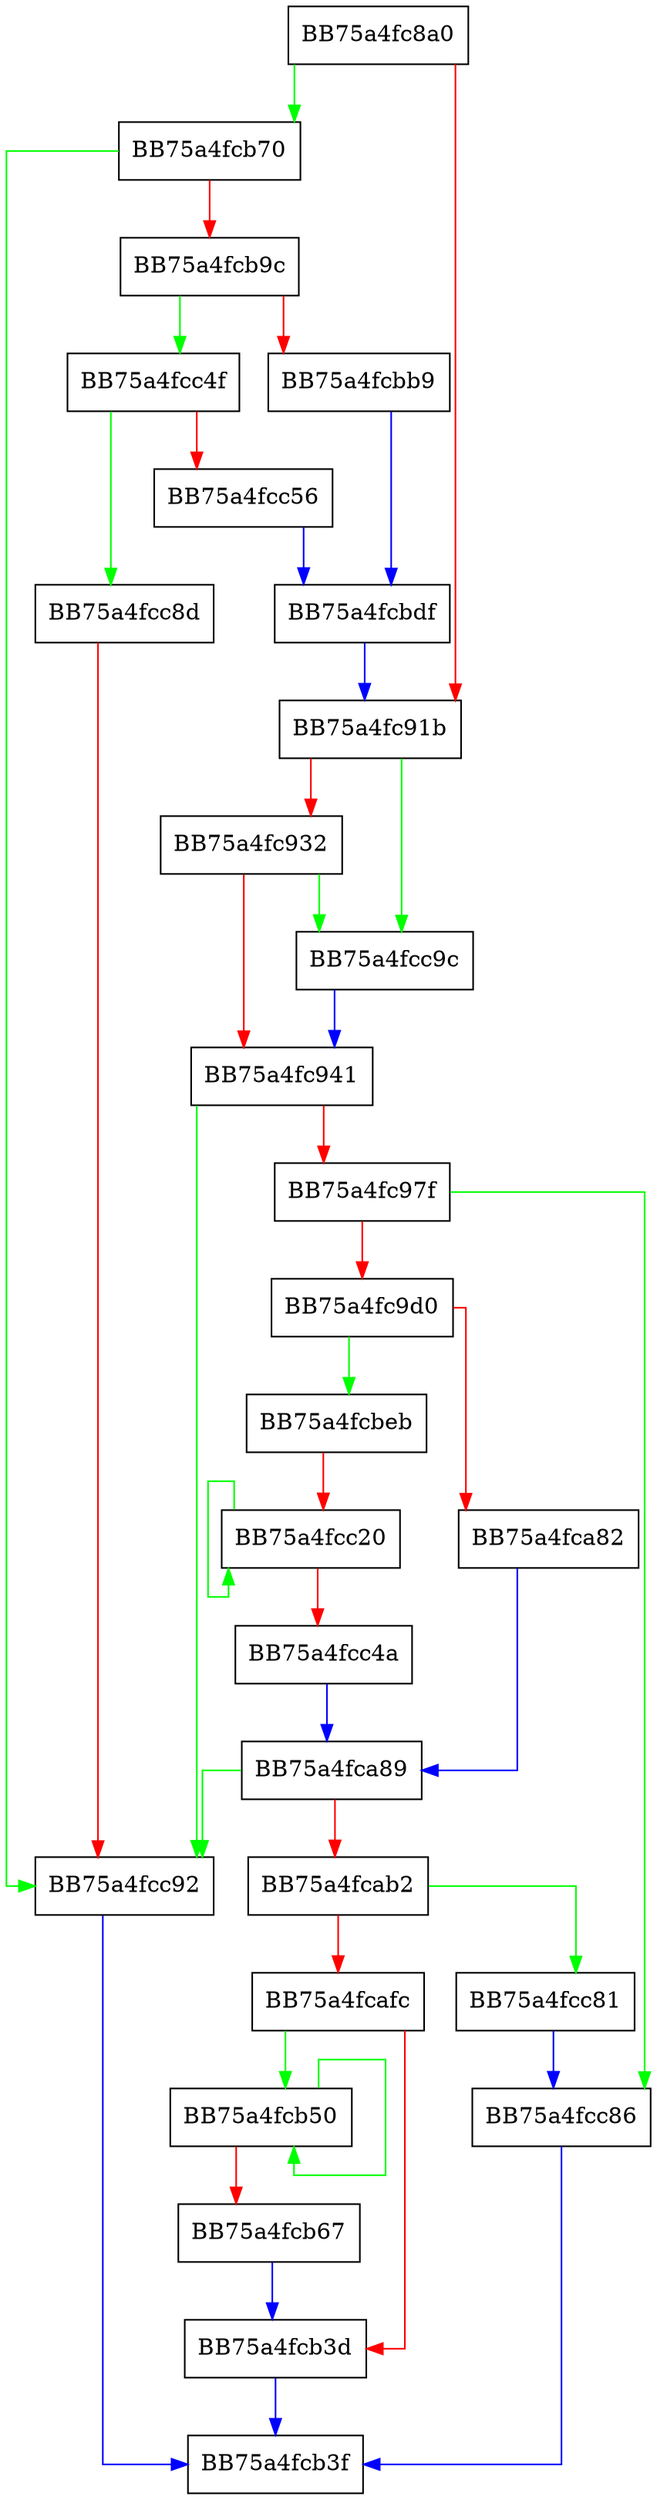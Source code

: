 digraph set_x86_code_wrappers {
  node [shape="box"];
  graph [splines=ortho];
  BB75a4fc8a0 -> BB75a4fcb70 [color="green"];
  BB75a4fc8a0 -> BB75a4fc91b [color="red"];
  BB75a4fc91b -> BB75a4fcc9c [color="green"];
  BB75a4fc91b -> BB75a4fc932 [color="red"];
  BB75a4fc932 -> BB75a4fcc9c [color="green"];
  BB75a4fc932 -> BB75a4fc941 [color="red"];
  BB75a4fc941 -> BB75a4fcc92 [color="green"];
  BB75a4fc941 -> BB75a4fc97f [color="red"];
  BB75a4fc97f -> BB75a4fcc86 [color="green"];
  BB75a4fc97f -> BB75a4fc9d0 [color="red"];
  BB75a4fc9d0 -> BB75a4fcbeb [color="green"];
  BB75a4fc9d0 -> BB75a4fca82 [color="red"];
  BB75a4fca82 -> BB75a4fca89 [color="blue"];
  BB75a4fca89 -> BB75a4fcc92 [color="green"];
  BB75a4fca89 -> BB75a4fcab2 [color="red"];
  BB75a4fcab2 -> BB75a4fcc81 [color="green"];
  BB75a4fcab2 -> BB75a4fcafc [color="red"];
  BB75a4fcafc -> BB75a4fcb50 [color="green"];
  BB75a4fcafc -> BB75a4fcb3d [color="red"];
  BB75a4fcb3d -> BB75a4fcb3f [color="blue"];
  BB75a4fcb50 -> BB75a4fcb50 [color="green"];
  BB75a4fcb50 -> BB75a4fcb67 [color="red"];
  BB75a4fcb67 -> BB75a4fcb3d [color="blue"];
  BB75a4fcb70 -> BB75a4fcc92 [color="green"];
  BB75a4fcb70 -> BB75a4fcb9c [color="red"];
  BB75a4fcb9c -> BB75a4fcc4f [color="green"];
  BB75a4fcb9c -> BB75a4fcbb9 [color="red"];
  BB75a4fcbb9 -> BB75a4fcbdf [color="blue"];
  BB75a4fcbdf -> BB75a4fc91b [color="blue"];
  BB75a4fcbeb -> BB75a4fcc20 [color="red"];
  BB75a4fcc20 -> BB75a4fcc20 [color="green"];
  BB75a4fcc20 -> BB75a4fcc4a [color="red"];
  BB75a4fcc4a -> BB75a4fca89 [color="blue"];
  BB75a4fcc4f -> BB75a4fcc8d [color="green"];
  BB75a4fcc4f -> BB75a4fcc56 [color="red"];
  BB75a4fcc56 -> BB75a4fcbdf [color="blue"];
  BB75a4fcc81 -> BB75a4fcc86 [color="blue"];
  BB75a4fcc86 -> BB75a4fcb3f [color="blue"];
  BB75a4fcc8d -> BB75a4fcc92 [color="red"];
  BB75a4fcc92 -> BB75a4fcb3f [color="blue"];
  BB75a4fcc9c -> BB75a4fc941 [color="blue"];
}